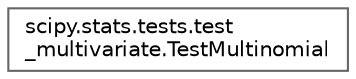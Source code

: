 digraph "Graphical Class Hierarchy"
{
 // LATEX_PDF_SIZE
  bgcolor="transparent";
  edge [fontname=Helvetica,fontsize=10,labelfontname=Helvetica,labelfontsize=10];
  node [fontname=Helvetica,fontsize=10,shape=box,height=0.2,width=0.4];
  rankdir="LR";
  Node0 [id="Node000000",label="scipy.stats.tests.test\l_multivariate.TestMultinomial",height=0.2,width=0.4,color="grey40", fillcolor="white", style="filled",URL="$da/d70/classscipy_1_1stats_1_1tests_1_1test__multivariate_1_1TestMultinomial.html",tooltip=" "];
}
